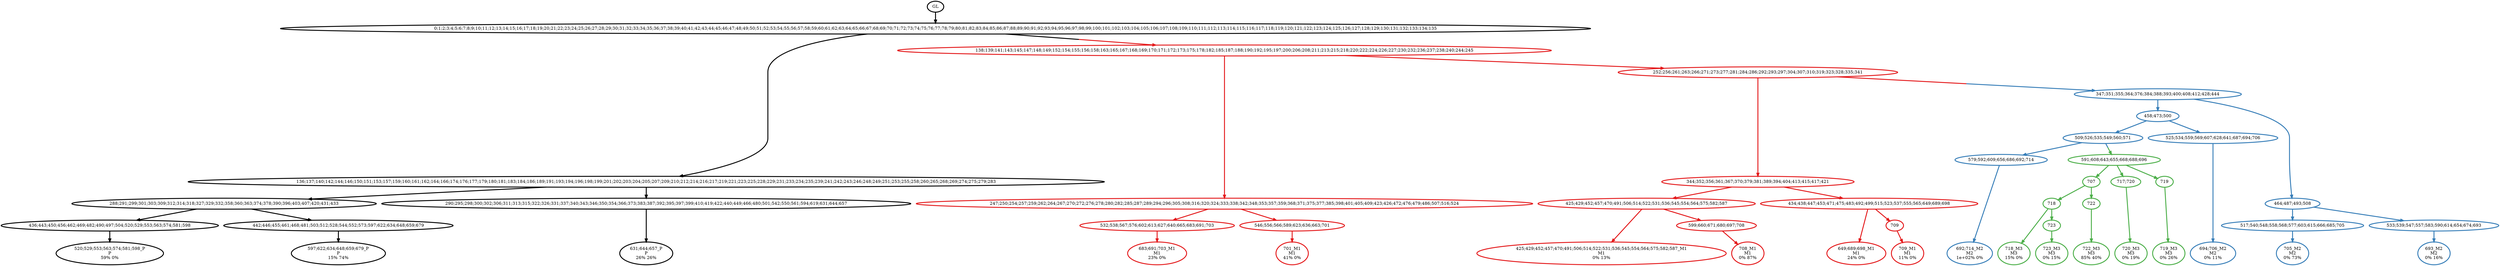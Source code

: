 digraph T {
	{
		rank=same
		44 [penwidth=3,colorscheme=set19,color=0,label="520;529;553;563;574;581;598_P\nP\n59% 0%"]
		42 [penwidth=3,colorscheme=set19,color=0,label="597;622;634;648;659;679_P\nP\n15% 74%"]
		40 [penwidth=3,colorscheme=set19,color=0,label="631;644;657_P\nP\n26% 26%"]
		37 [penwidth=3,colorscheme=set19,color=1,label="683;691;703_M1\nM1\n23% 0%"]
		35 [penwidth=3,colorscheme=set19,color=1,label="701_M1\nM1\n41% 0%"]
		31 [penwidth=3,colorscheme=set19,color=1,label="425;429;452;457;470;491;506;514;522;531;536;545;554;564;575;582;587_M1\nM1\n0% 13%"]
		29 [penwidth=3,colorscheme=set19,color=1,label="708_M1\nM1\n0% 87%"]
		27 [penwidth=3,colorscheme=set19,color=1,label="649;689;698_M1\nM1\n24% 0%"]
		25 [penwidth=3,colorscheme=set19,color=1,label="709_M1\nM1\n11% 0%"]
		21 [penwidth=3,colorscheme=set19,color=2,label="692;714_M2\nM2\n1e+02% 0%"]
		19 [penwidth=3,colorscheme=set19,color=2,label="694;706_M2\nM2\n0% 11%"]
		16 [penwidth=3,colorscheme=set19,color=2,label="705_M2\nM2\n0% 73%"]
		14 [penwidth=3,colorscheme=set19,color=2,label="693_M2\nM2\n0% 16%"]
		11 [penwidth=3,colorscheme=set19,color=3,label="718_M3\nM3\n15% 0%"]
		9 [penwidth=3,colorscheme=set19,color=3,label="723_M3\nM3\n0% 15%"]
		7 [penwidth=3,colorscheme=set19,color=3,label="722_M3\nM3\n85% 40%"]
		5 [penwidth=3,colorscheme=set19,color=3,label="720_M3\nM3\n0% 19%"]
		3 [penwidth=3,colorscheme=set19,color=3,label="719_M3\nM3\n0% 26%"]
	}
	49 [penwidth=3,colorscheme=set19,color=0,label="GL"]
	48 [penwidth=3,colorscheme=set19,color=0,label="0;1;2;3;4;5;6;7;8;9;10;11;12;13;14;15;16;17;18;19;20;21;22;23;24;25;26;27;28;29;30;31;32;33;34;35;36;37;38;39;40;41;42;43;44;45;46;47;48;49;50;51;52;53;54;55;56;57;58;59;60;61;62;63;64;65;66;67;68;69;70;71;72;73;74;75;76;77;78;79;80;81;82;83;84;85;86;87;88;89;90;91;92;93;94;95;96;97;98;99;100;101;102;103;104;105;106;107;108;109;110;111;112;113;114;115;116;117;118;119;120;121;122;123;124;125;126;127;128;129;130;131;132;133;134;135"]
	47 [penwidth=3,colorscheme=set19,color=0,label="136;137;140;142;144;146;150;151;153;157;159;160;161;162;164;166;174;176;177;179;180;181;183;184;186;189;191;193;194;196;198;199;201;202;203;204;205;207;209;210;212;214;216;217;219;221;223;225;228;229;231;233;234;235;239;241;242;243;246;248;249;251;253;255;258;260;265;268;269;274;275;279;283"]
	46 [penwidth=3,colorscheme=set19,color=0,label="288;291;299;301;303;309;312;314;318;327;329;332;358;360;363;374;378;390;396;403;407;420;431;433"]
	45 [penwidth=3,colorscheme=set19,color=0,label="436;443;450;456;462;469;482;490;497;504;520;529;553;563;574;581;598"]
	43 [penwidth=3,colorscheme=set19,color=0,label="442;446;455;461;468;481;503;512;528;544;552;573;597;622;634;648;659;679"]
	41 [penwidth=3,colorscheme=set19,color=0,label="290;295;298;300;302;306;311;313;315;322;326;331;337;340;343;346;350;354;366;373;383;387;392;395;397;399;410;419;422;440;449;466;480;501;542;550;561;594;619;631;644;657"]
	39 [penwidth=3,colorscheme=set19,color=1,label="247;250;254;257;259;262;264;267;270;272;276;278;280;282;285;287;289;294;296;305;308;316;320;324;333;338;342;348;353;357;359;368;371;375;377;385;398;401;405;409;423;426;472;476;479;486;507;516;524"]
	38 [penwidth=3,colorscheme=set19,color=1,label="532;538;567;576;602;613;627;640;665;683;691;703"]
	36 [penwidth=3,colorscheme=set19,color=1,label="546;556;566;589;623;636;663;701"]
	34 [penwidth=3,colorscheme=set19,color=1,label="252;256;261;263;266;271;273;277;281;284;286;292;293;297;304;307;310;319;323;328;335;341"]
	33 [penwidth=3,colorscheme=set19,color=1,label="344;352;356;361;367;370;379;381;389;394;404;413;415;417;421"]
	32 [penwidth=3,colorscheme=set19,color=1,label="425;429;452;457;470;491;506;514;522;531;536;545;554;564;575;582;587"]
	30 [penwidth=3,colorscheme=set19,color=1,label="599;660;671;680;697;708"]
	28 [penwidth=3,colorscheme=set19,color=1,label="434;438;447;453;471;475;483;492;499;515;523;537;555;565;649;689;698"]
	26 [penwidth=3,colorscheme=set19,color=1,label="709"]
	24 [penwidth=3,colorscheme=set19,color=2,label="458;473;500"]
	23 [penwidth=3,colorscheme=set19,color=2,label="509;526;535;549;560;571"]
	22 [penwidth=3,colorscheme=set19,color=2,label="579;592;609;656;686;692;714"]
	20 [penwidth=3,colorscheme=set19,color=2,label="525;534;559;569;607;628;641;687;694;706"]
	18 [penwidth=3,colorscheme=set19,color=2,label="464;487;493;508"]
	17 [penwidth=3,colorscheme=set19,color=2,label="517;540;548;558;568;577;603;615;666;685;705"]
	15 [penwidth=3,colorscheme=set19,color=2,label="533;539;547;557;583;590;614;654;674;693"]
	13 [penwidth=3,colorscheme=set19,color=3,label="707"]
	12 [penwidth=3,colorscheme=set19,color=3,label="718"]
	10 [penwidth=3,colorscheme=set19,color=3,label="723"]
	8 [penwidth=3,colorscheme=set19,color=3,label="722"]
	6 [penwidth=3,colorscheme=set19,color=3,label="717;720"]
	4 [penwidth=3,colorscheme=set19,color=3,label="719"]
	2 [penwidth=3,colorscheme=set19,color=3,label="591;608;643;655;668;688;696"]
	1 [penwidth=3,colorscheme=set19,color=2,label="347;351;355;364;376;384;388;393;400;408;412;428;444"]
	0 [penwidth=3,colorscheme=set19,color=1,label="138;139;141;143;145;147;148;149;152;154;155;156;158;163;165;167;168;169;170;171;172;173;175;178;182;185;187;188;190;192;195;197;200;206;208;211;213;215;218;220;222;224;226;227;230;232;236;237;238;240;244;245"]
	49 -> 48 [penwidth=3,colorscheme=set19,color=0]
	48 -> 47 [penwidth=3,colorscheme=set19,color=0]
	48 -> 0 [penwidth=3,colorscheme=set19,color="0;0.5:1"]
	47 -> 41 [penwidth=3,colorscheme=set19,color=0]
	47 -> 46 [penwidth=3,colorscheme=set19,color=0]
	46 -> 43 [penwidth=3,colorscheme=set19,color=0]
	46 -> 45 [penwidth=3,colorscheme=set19,color=0]
	45 -> 44 [penwidth=3,colorscheme=set19,color=0]
	43 -> 42 [penwidth=3,colorscheme=set19,color=0]
	41 -> 40 [penwidth=3,colorscheme=set19,color=0]
	39 -> 36 [penwidth=3,colorscheme=set19,color=1]
	39 -> 38 [penwidth=3,colorscheme=set19,color=1]
	38 -> 37 [penwidth=3,colorscheme=set19,color=1]
	36 -> 35 [penwidth=3,colorscheme=set19,color=1]
	34 -> 33 [penwidth=3,colorscheme=set19,color=1]
	34 -> 1 [penwidth=3,colorscheme=set19,color="1;0.5:2"]
	33 -> 32 [penwidth=3,colorscheme=set19,color=1]
	33 -> 28 [penwidth=3,colorscheme=set19,color=1]
	32 -> 31 [penwidth=3,colorscheme=set19,color=1]
	32 -> 30 [penwidth=3,colorscheme=set19,color=1]
	30 -> 29 [penwidth=3,colorscheme=set19,color=1]
	28 -> 27 [penwidth=3,colorscheme=set19,color=1]
	28 -> 26 [penwidth=3,colorscheme=set19,color=1]
	26 -> 25 [penwidth=3,colorscheme=set19,color=1]
	24 -> 20 [penwidth=3,colorscheme=set19,color=2]
	24 -> 23 [penwidth=3,colorscheme=set19,color=2]
	23 -> 22 [penwidth=3,colorscheme=set19,color=2]
	23 -> 2 [penwidth=3,colorscheme=set19,color="2;0.5:3"]
	22 -> 21 [penwidth=3,colorscheme=set19,color=2]
	20 -> 19 [penwidth=3,colorscheme=set19,color=2]
	18 -> 15 [penwidth=3,colorscheme=set19,color=2]
	18 -> 17 [penwidth=3,colorscheme=set19,color=2]
	17 -> 16 [penwidth=3,colorscheme=set19,color=2]
	15 -> 14 [penwidth=3,colorscheme=set19,color=2]
	13 -> 12 [penwidth=3,colorscheme=set19,color=3]
	13 -> 8 [penwidth=3,colorscheme=set19,color=3]
	12 -> 11 [penwidth=3,colorscheme=set19,color=3]
	12 -> 10 [penwidth=3,colorscheme=set19,color=3]
	10 -> 9 [penwidth=3,colorscheme=set19,color=3]
	8 -> 7 [penwidth=3,colorscheme=set19,color=3]
	6 -> 5 [penwidth=3,colorscheme=set19,color=3]
	4 -> 3 [penwidth=3,colorscheme=set19,color=3]
	2 -> 13 [penwidth=3,colorscheme=set19,color=3]
	2 -> 6 [penwidth=3,colorscheme=set19,color=3]
	2 -> 4 [penwidth=3,colorscheme=set19,color=3]
	1 -> 24 [penwidth=3,colorscheme=set19,color=2]
	1 -> 18 [penwidth=3,colorscheme=set19,color=2]
	0 -> 39 [penwidth=3,colorscheme=set19,color=1]
	0 -> 34 [penwidth=3,colorscheme=set19,color=1]
}
